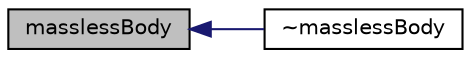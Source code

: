 digraph "masslessBody"
{
  bgcolor="transparent";
  edge [fontname="Helvetica",fontsize="10",labelfontname="Helvetica",labelfontsize="10"];
  node [fontname="Helvetica",fontsize="10",shape=record];
  rankdir="LR";
  Node1 [label="masslessBody",height=0.2,width=0.4,color="black", fillcolor="grey75", style="filled" fontcolor="black"];
  Node1 -> Node2 [dir="back",color="midnightblue",fontsize="10",style="solid",fontname="Helvetica"];
  Node2 [label="~masslessBody",height=0.2,width=0.4,color="black",URL="$classFoam_1_1RBD_1_1masslessBody.html#a55dd35b93731d6b64abe0e4f11116c8c",tooltip="Destructor. "];
}
